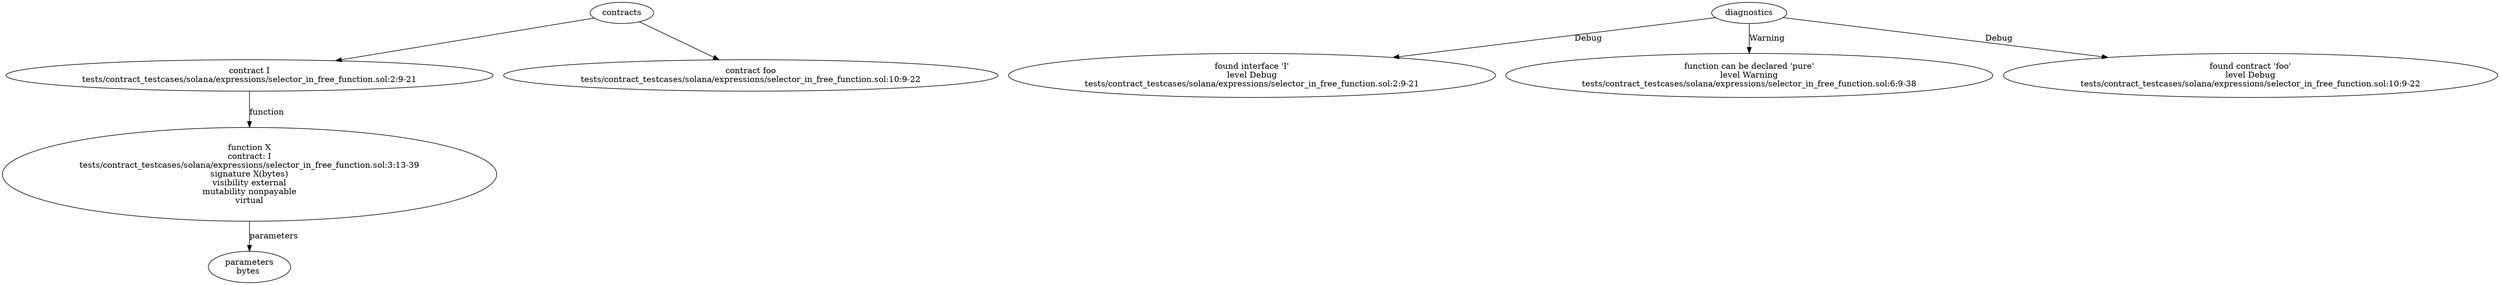 strict digraph "tests/contract_testcases/solana/expressions/selector_in_free_function.sol" {
	contract [label="contract I\ntests/contract_testcases/solana/expressions/selector_in_free_function.sol:2:9-21"]
	X [label="function X\ncontract: I\ntests/contract_testcases/solana/expressions/selector_in_free_function.sol:3:13-39\nsignature X(bytes)\nvisibility external\nmutability nonpayable\nvirtual"]
	parameters [label="parameters\nbytes "]
	contract_5 [label="contract foo\ntests/contract_testcases/solana/expressions/selector_in_free_function.sol:10:9-22"]
	diagnostic [label="found interface 'I'\nlevel Debug\ntests/contract_testcases/solana/expressions/selector_in_free_function.sol:2:9-21"]
	diagnostic_8 [label="function can be declared 'pure'\nlevel Warning\ntests/contract_testcases/solana/expressions/selector_in_free_function.sol:6:9-38"]
	diagnostic_9 [label="found contract 'foo'\nlevel Debug\ntests/contract_testcases/solana/expressions/selector_in_free_function.sol:10:9-22"]
	contracts -> contract
	contract -> X [label="function"]
	X -> parameters [label="parameters"]
	contracts -> contract_5
	diagnostics -> diagnostic [label="Debug"]
	diagnostics -> diagnostic_8 [label="Warning"]
	diagnostics -> diagnostic_9 [label="Debug"]
}
